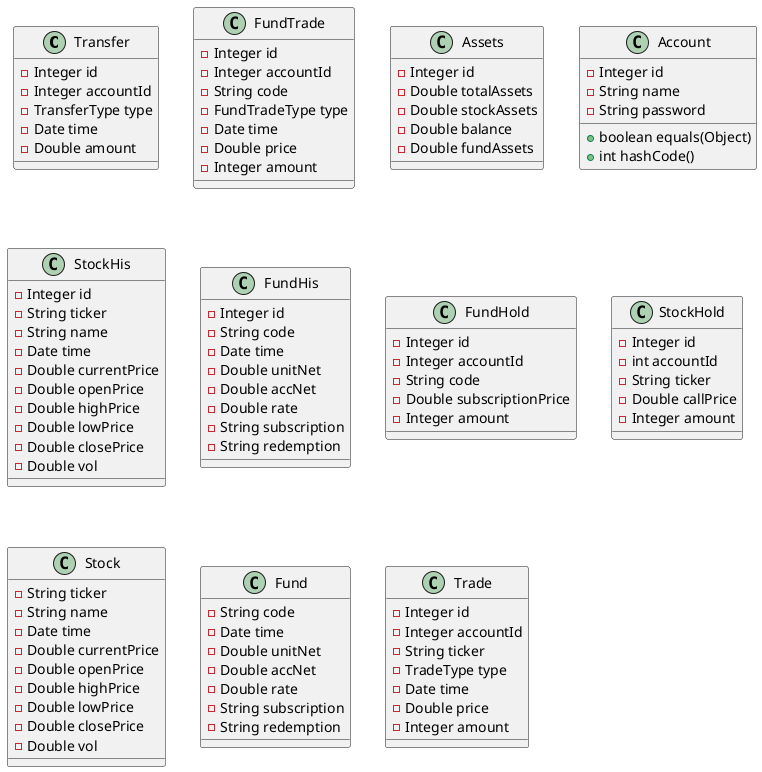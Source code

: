 @startuml
class Transfer {
- Integer id
- Integer accountId
- TransferType type
- Date time
- Double amount
}
class FundTrade {
- Integer id
- Integer accountId
- String code
- FundTradeType type
- Date time
- Double price
- Integer amount
}
class Assets {
- Integer id
- Double totalAssets
- Double stockAssets
- Double balance
- Double fundAssets
}
class Account {
- Integer id
- String name
- String password
+ boolean equals(Object)
+ int hashCode()
}
class StockHis {
- Integer id
- String ticker
- String name
- Date time
- Double currentPrice
- Double openPrice
- Double highPrice
- Double lowPrice
- Double closePrice
- Double vol
}
class FundHis {
- Integer id
- String code
- Date time
- Double unitNet
- Double accNet
- Double rate
- String subscription
- String redemption
}
class FundHold {
- Integer id
- Integer accountId
- String code
- Double subscriptionPrice
- Integer amount
}
class StockHold {
- Integer id
- int accountId
- String ticker
- Double callPrice
- Integer amount
}
class Stock {
- String ticker
- String name
- Date time
- Double currentPrice
- Double openPrice
- Double highPrice
- Double lowPrice
- Double closePrice
- Double vol
}
class Fund {
- String code
- Date time
- Double unitNet
- Double accNet
- Double rate
- String subscription
- String redemption
}
class Trade {
- Integer id
- Integer accountId
- String ticker
- TradeType type
- Date time
- Double price
- Integer amount
}
@enduml